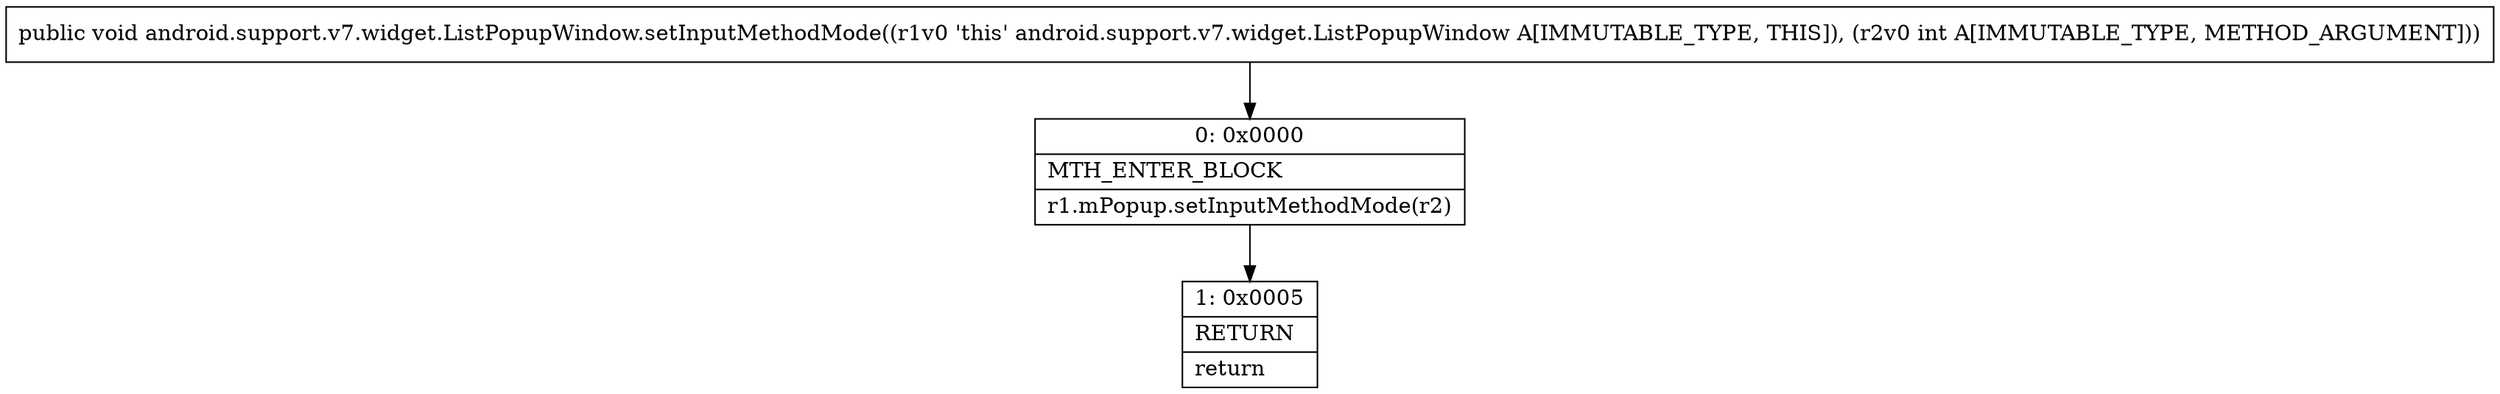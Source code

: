 digraph "CFG forandroid.support.v7.widget.ListPopupWindow.setInputMethodMode(I)V" {
Node_0 [shape=record,label="{0\:\ 0x0000|MTH_ENTER_BLOCK\l|r1.mPopup.setInputMethodMode(r2)\l}"];
Node_1 [shape=record,label="{1\:\ 0x0005|RETURN\l|return\l}"];
MethodNode[shape=record,label="{public void android.support.v7.widget.ListPopupWindow.setInputMethodMode((r1v0 'this' android.support.v7.widget.ListPopupWindow A[IMMUTABLE_TYPE, THIS]), (r2v0 int A[IMMUTABLE_TYPE, METHOD_ARGUMENT])) }"];
MethodNode -> Node_0;
Node_0 -> Node_1;
}

